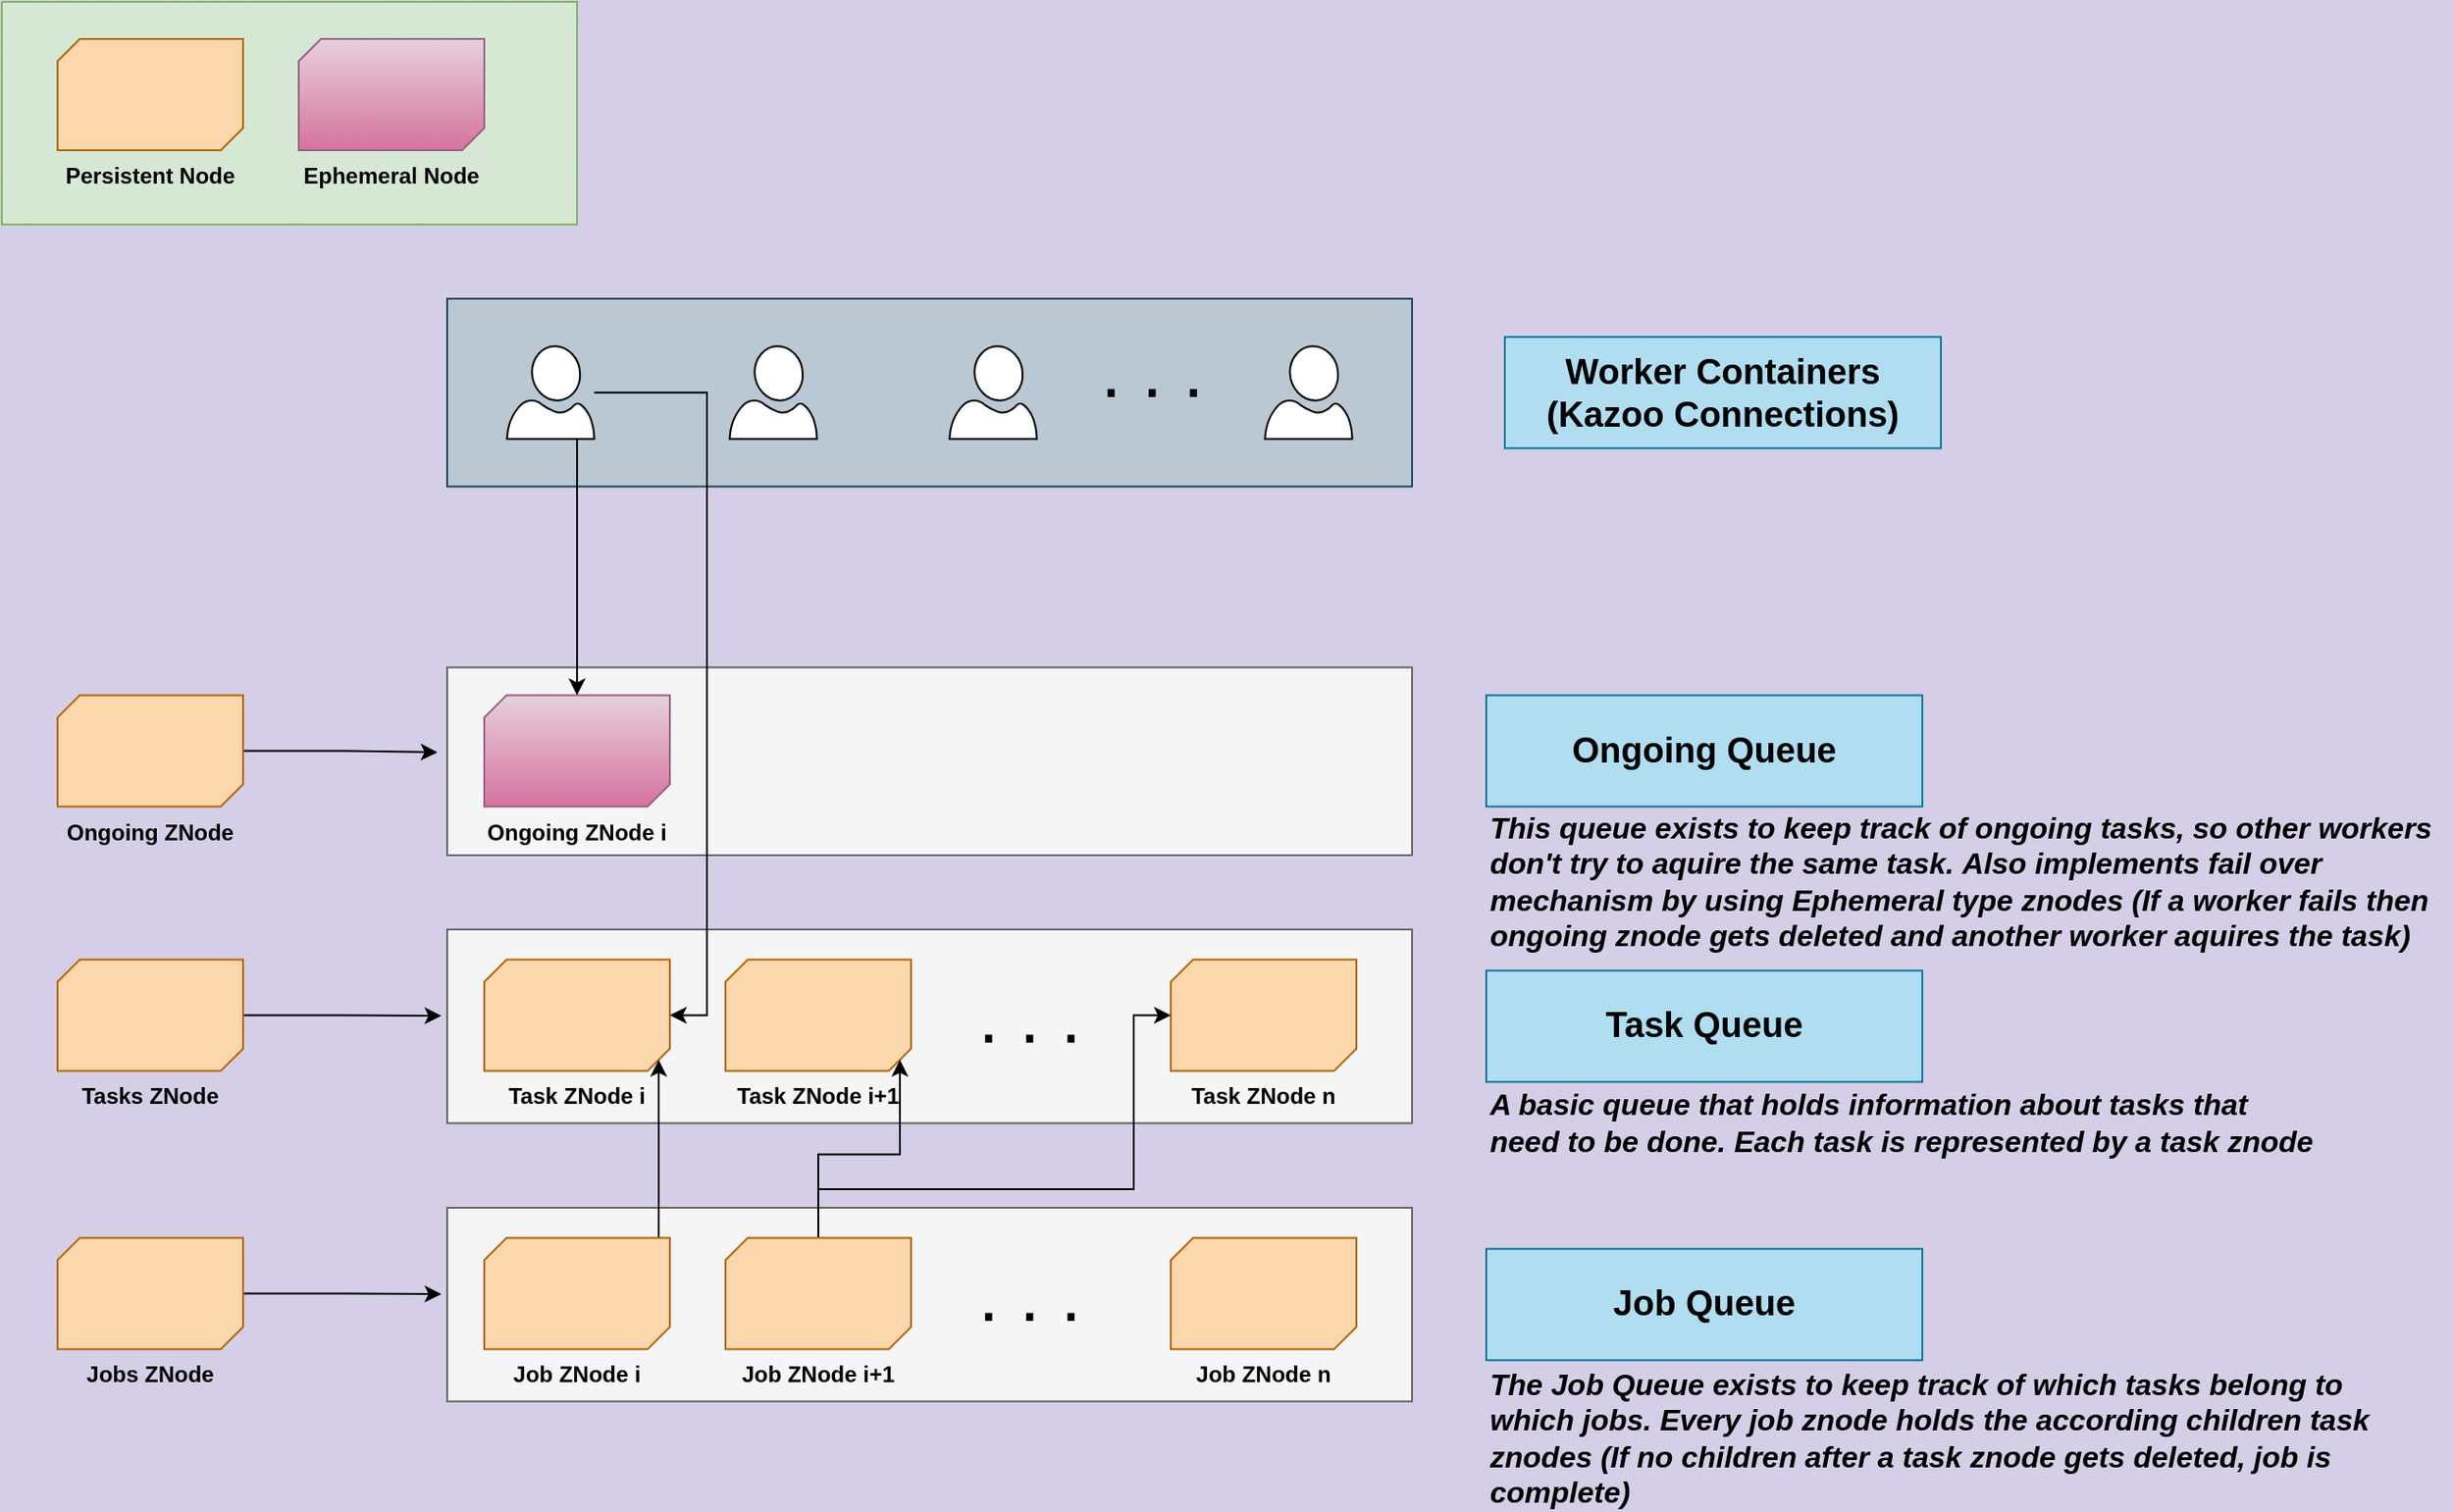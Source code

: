 <mxfile version="21.2.7" type="device">
  <diagram id="d1ab7348-05c3-a1e3-ca4d-12c340fd6b49" name="Page-1">
    <mxGraphModel dx="1434" dy="762" grid="1" gridSize="10" guides="1" tooltips="1" connect="1" arrows="1" fold="1" page="1" pageScale="1" pageWidth="1169" pageHeight="827" background="#D4CFE6" math="0" shadow="0">
      <root>
        <mxCell id="0" />
        <mxCell id="1" parent="0" />
        <mxCell id="DiIAxfdu-_vuo50x862I-40" value="" style="verticalLabelPosition=bottom;verticalAlign=top;html=1;shape=mxgraph.basic.patternFillRect;fillStyle=diag;step=5;fillStrokeWidth=0.2;fillStrokeColor=#dddddd;fillColor=#d5e8d4;strokeColor=#82b366;" parent="1" vertex="1">
          <mxGeometry width="310" height="120" as="geometry" />
        </mxCell>
        <mxCell id="DiIAxfdu-_vuo50x862I-39" value="" style="verticalLabelPosition=bottom;verticalAlign=top;html=1;shape=mxgraph.basic.rect;fillColor2=none;strokeWidth=1;size=20;indent=5;fillColor=#bac8d3;strokeColor=#23445d;" parent="1" vertex="1">
          <mxGeometry x="240" y="160" width="520" height="101.25" as="geometry" />
        </mxCell>
        <mxCell id="DiIAxfdu-_vuo50x862I-38" value="" style="verticalLabelPosition=bottom;verticalAlign=top;html=1;shape=mxgraph.basic.rect;fillColor2=none;strokeWidth=1;size=20;indent=5;fillColor=#f5f5f5;strokeColor=#666666;fontColor=#333333;" parent="1" vertex="1">
          <mxGeometry x="240" y="500" width="520" height="104.37" as="geometry" />
        </mxCell>
        <mxCell id="FZ6S4eCfbxHt4uczrpkN-168" value="&lt;b&gt;Task ZNode i&lt;/b&gt;" style="verticalLabelPosition=bottom;verticalAlign=top;html=1;shape=mxgraph.basic.diag_snip_rect;dx=6;whiteSpace=wrap;fillColor=#fad7ac;strokeColor=#b46504;" parent="1" vertex="1">
          <mxGeometry x="260" y="516.25" width="100" height="60" as="geometry" />
        </mxCell>
        <mxCell id="FZ6S4eCfbxHt4uczrpkN-169" value="&lt;b&gt;Task ZNode i+1&lt;/b&gt;" style="verticalLabelPosition=bottom;verticalAlign=top;html=1;shape=mxgraph.basic.diag_snip_rect;dx=6;whiteSpace=wrap;fillColor=#fad7ac;strokeColor=#b46504;" parent="1" vertex="1">
          <mxGeometry x="390" y="516.25" width="100" height="60" as="geometry" />
        </mxCell>
        <mxCell id="FZ6S4eCfbxHt4uczrpkN-172" value="&lt;font style=&quot;font-size: 40px;&quot;&gt;. . .&lt;/font&gt;" style="text;strokeColor=none;align=center;fillColor=none;html=1;verticalAlign=middle;whiteSpace=wrap;rounded=0;" parent="1" vertex="1">
          <mxGeometry x="498.5" y="543.75" width="110" height="5" as="geometry" />
        </mxCell>
        <mxCell id="FZ6S4eCfbxHt4uczrpkN-173" value="&lt;b&gt;Task ZNode n&lt;/b&gt;" style="verticalLabelPosition=bottom;verticalAlign=top;html=1;shape=mxgraph.basic.diag_snip_rect;dx=6;whiteSpace=wrap;fillColor=#fad7ac;strokeColor=#b46504;" parent="1" vertex="1">
          <mxGeometry x="630" y="516.25" width="100" height="60" as="geometry" />
        </mxCell>
        <mxCell id="AsADd6090BQjeJvSQ2Pt-13" style="edgeStyle=orthogonalEdgeStyle;rounded=0;orthogonalLoop=1;jettySize=auto;html=1;entryX=-0.006;entryY=0.446;entryDx=0;entryDy=0;entryPerimeter=0;" edge="1" parent="1" source="FZ6S4eCfbxHt4uczrpkN-191" target="DiIAxfdu-_vuo50x862I-38">
          <mxGeometry relative="1" as="geometry" />
        </mxCell>
        <mxCell id="FZ6S4eCfbxHt4uczrpkN-191" value="&lt;b&gt;Tasks ZNode&lt;/b&gt;" style="verticalLabelPosition=bottom;verticalAlign=top;html=1;shape=mxgraph.basic.diag_snip_rect;dx=6;whiteSpace=wrap;fillColor=#fad7ac;strokeColor=#b46504;" parent="1" vertex="1">
          <mxGeometry x="30" y="516.26" width="100" height="60" as="geometry" />
        </mxCell>
        <mxCell id="DiIAxfdu-_vuo50x862I-7" value="" style="verticalLabelPosition=bottom;verticalAlign=top;html=1;shape=mxgraph.basic.rect;fillColor2=none;strokeWidth=1;size=20;indent=5;fillColor=#f5f5f5;strokeColor=#666666;fontColor=#333333;" parent="1" vertex="1">
          <mxGeometry x="240" y="358.76" width="520" height="101.25" as="geometry" />
        </mxCell>
        <mxCell id="DiIAxfdu-_vuo50x862I-8" value="&lt;b&gt;Ongoing ZNode i&lt;/b&gt;" style="verticalLabelPosition=bottom;verticalAlign=top;html=1;shape=mxgraph.basic.diag_snip_rect;dx=6;whiteSpace=wrap;fillColor=#e6d0de;strokeColor=#996185;gradientColor=#d5739d;" parent="1" vertex="1">
          <mxGeometry x="260" y="373.76" width="100" height="60" as="geometry" />
        </mxCell>
        <mxCell id="AsADd6090BQjeJvSQ2Pt-12" style="edgeStyle=orthogonalEdgeStyle;rounded=0;orthogonalLoop=1;jettySize=auto;html=1;exitX=1;exitY=0.5;exitDx=0;exitDy=0;exitPerimeter=0;entryX=-0.01;entryY=0.452;entryDx=0;entryDy=0;entryPerimeter=0;" edge="1" parent="1" source="DiIAxfdu-_vuo50x862I-14" target="DiIAxfdu-_vuo50x862I-7">
          <mxGeometry relative="1" as="geometry" />
        </mxCell>
        <mxCell id="DiIAxfdu-_vuo50x862I-14" value="&lt;b&gt;Ongoing ZNode&lt;/b&gt;" style="verticalLabelPosition=bottom;verticalAlign=top;html=1;shape=mxgraph.basic.diag_snip_rect;dx=6;whiteSpace=wrap;fillColor=#fad7ac;strokeColor=#b46504;" parent="1" vertex="1">
          <mxGeometry x="30" y="373.76" width="100" height="60" as="geometry" />
        </mxCell>
        <mxCell id="AsADd6090BQjeJvSQ2Pt-18" style="edgeStyle=orthogonalEdgeStyle;rounded=0;orthogonalLoop=1;jettySize=auto;html=1;entryX=1;entryY=0.5;entryDx=0;entryDy=0;entryPerimeter=0;" edge="1" parent="1" source="DiIAxfdu-_vuo50x862I-17" target="FZ6S4eCfbxHt4uczrpkN-168">
          <mxGeometry relative="1" as="geometry">
            <Array as="points">
              <mxPoint x="380" y="211" />
              <mxPoint x="380" y="546" />
            </Array>
          </mxGeometry>
        </mxCell>
        <mxCell id="AsADd6090BQjeJvSQ2Pt-22" style="edgeStyle=orthogonalEdgeStyle;rounded=0;orthogonalLoop=1;jettySize=auto;html=1;entryX=0.5;entryY=0;entryDx=0;entryDy=0;entryPerimeter=0;" edge="1" parent="1" source="DiIAxfdu-_vuo50x862I-17" target="DiIAxfdu-_vuo50x862I-8">
          <mxGeometry relative="1" as="geometry">
            <Array as="points">
              <mxPoint x="310" y="270" />
              <mxPoint x="310" y="270" />
            </Array>
          </mxGeometry>
        </mxCell>
        <mxCell id="DiIAxfdu-_vuo50x862I-17" value="" style="sketch=0;aspect=fixed;pointerEvents=1;shadow=0;dashed=0;html=1;labelPosition=center;verticalLabelPosition=bottom;verticalAlign=top;align=center;shape=mxgraph.azure.user;" parent="1" vertex="1">
          <mxGeometry x="272.25" y="185.62" width="47" height="50" as="geometry" />
        </mxCell>
        <mxCell id="DiIAxfdu-_vuo50x862I-21" value="" style="sketch=0;aspect=fixed;pointerEvents=1;shadow=0;dashed=0;html=1;labelPosition=center;verticalLabelPosition=bottom;verticalAlign=top;align=center;shape=mxgraph.azure.user;" parent="1" vertex="1">
          <mxGeometry x="392.25" y="185.62" width="47" height="50" as="geometry" />
        </mxCell>
        <mxCell id="DiIAxfdu-_vuo50x862I-22" value="" style="sketch=0;aspect=fixed;pointerEvents=1;shadow=0;dashed=0;html=1;labelPosition=center;verticalLabelPosition=bottom;verticalAlign=top;align=center;shape=mxgraph.azure.user;" parent="1" vertex="1">
          <mxGeometry x="510.75" y="185.62" width="47" height="50" as="geometry" />
        </mxCell>
        <mxCell id="DiIAxfdu-_vuo50x862I-23" value="" style="sketch=0;aspect=fixed;pointerEvents=1;shadow=0;dashed=0;html=1;labelPosition=center;verticalLabelPosition=bottom;verticalAlign=top;align=center;shape=mxgraph.azure.user;" parent="1" vertex="1">
          <mxGeometry x="680.75" y="185.62" width="47" height="50" as="geometry" />
        </mxCell>
        <mxCell id="DiIAxfdu-_vuo50x862I-24" value="&lt;font style=&quot;font-size: 40px;&quot;&gt;. . .&lt;/font&gt;" style="text;strokeColor=none;align=center;fillColor=none;html=1;verticalAlign=middle;whiteSpace=wrap;rounded=0;" parent="1" vertex="1">
          <mxGeometry x="565.25" y="195.62" width="110" height="5" as="geometry" />
        </mxCell>
        <mxCell id="DiIAxfdu-_vuo50x862I-27" value="&lt;span style=&quot;font-size: 19px;&quot;&gt;&lt;b&gt;Worker Containers&lt;br&gt;(Kazoo Connections)&lt;br&gt;&lt;/b&gt;&lt;/span&gt;" style="text;strokeColor=#10739e;align=center;fillColor=#b1ddf0;html=1;verticalAlign=middle;whiteSpace=wrap;rounded=0;" parent="1" vertex="1">
          <mxGeometry x="810" y="180.62" width="235" height="60" as="geometry" />
        </mxCell>
        <mxCell id="DiIAxfdu-_vuo50x862I-28" value="&lt;span style=&quot;font-size: 19px;&quot;&gt;&lt;b&gt;Ongoing Queue&lt;br&gt;&lt;/b&gt;&lt;/span&gt;" style="text;strokeColor=#10739e;align=center;fillColor=#b1ddf0;html=1;verticalAlign=middle;whiteSpace=wrap;rounded=0;" parent="1" vertex="1">
          <mxGeometry x="800" y="373.76" width="235" height="60" as="geometry" />
        </mxCell>
        <mxCell id="DiIAxfdu-_vuo50x862I-29" value="&lt;span style=&quot;font-size: 19px;&quot;&gt;&lt;b&gt;Task Queue&lt;br&gt;&lt;/b&gt;&lt;/span&gt;" style="text;strokeColor=#10739e;align=center;fillColor=#b1ddf0;html=1;verticalAlign=middle;whiteSpace=wrap;rounded=0;" parent="1" vertex="1">
          <mxGeometry x="800" y="522.18" width="235" height="60" as="geometry" />
        </mxCell>
        <mxCell id="DiIAxfdu-_vuo50x862I-34" value="&lt;b&gt;Persistent Node&lt;/b&gt;" style="verticalLabelPosition=bottom;verticalAlign=top;html=1;shape=mxgraph.basic.diag_snip_rect;dx=6;whiteSpace=wrap;fillColor=#fad7ac;strokeColor=#b46504;" parent="1" vertex="1">
          <mxGeometry x="30" y="20" width="100" height="60" as="geometry" />
        </mxCell>
        <mxCell id="DiIAxfdu-_vuo50x862I-35" value="&lt;b&gt;Ephemeral Node&lt;/b&gt;" style="verticalLabelPosition=bottom;verticalAlign=top;html=1;shape=mxgraph.basic.diag_snip_rect;dx=6;whiteSpace=wrap;fillColor=#e6d0de;strokeColor=#996185;gradientColor=#d5739d;" parent="1" vertex="1">
          <mxGeometry x="160" y="20" width="100" height="60" as="geometry" />
        </mxCell>
        <mxCell id="AsADd6090BQjeJvSQ2Pt-1" value="" style="verticalLabelPosition=bottom;verticalAlign=top;html=1;shape=mxgraph.basic.rect;fillColor2=none;strokeWidth=1;size=20;indent=5;fillColor=#f5f5f5;strokeColor=#666666;fontColor=#333333;" vertex="1" parent="1">
          <mxGeometry x="240" y="650" width="520" height="104.37" as="geometry" />
        </mxCell>
        <mxCell id="AsADd6090BQjeJvSQ2Pt-9" style="edgeStyle=orthogonalEdgeStyle;rounded=0;orthogonalLoop=1;jettySize=auto;html=1;entryX=0;entryY=0;entryDx=94;entryDy=54;entryPerimeter=0;" edge="1" parent="1" source="AsADd6090BQjeJvSQ2Pt-3" target="FZ6S4eCfbxHt4uczrpkN-168">
          <mxGeometry relative="1" as="geometry">
            <Array as="points">
              <mxPoint x="354" y="640" />
              <mxPoint x="354" y="640" />
            </Array>
          </mxGeometry>
        </mxCell>
        <mxCell id="AsADd6090BQjeJvSQ2Pt-3" value="&lt;b&gt;Job ZNode i&lt;/b&gt;" style="verticalLabelPosition=bottom;verticalAlign=top;html=1;shape=mxgraph.basic.diag_snip_rect;dx=6;whiteSpace=wrap;fillColor=#fad7ac;strokeColor=#b46504;" vertex="1" parent="1">
          <mxGeometry x="260" y="666.25" width="100" height="60" as="geometry" />
        </mxCell>
        <mxCell id="AsADd6090BQjeJvSQ2Pt-10" style="edgeStyle=orthogonalEdgeStyle;rounded=0;orthogonalLoop=1;jettySize=auto;html=1;entryX=0;entryY=0;entryDx=94;entryDy=54;entryPerimeter=0;" edge="1" parent="1" source="AsADd6090BQjeJvSQ2Pt-4" target="FZ6S4eCfbxHt4uczrpkN-169">
          <mxGeometry relative="1" as="geometry" />
        </mxCell>
        <mxCell id="AsADd6090BQjeJvSQ2Pt-11" style="edgeStyle=orthogonalEdgeStyle;rounded=0;orthogonalLoop=1;jettySize=auto;html=1;entryX=0;entryY=0.5;entryDx=0;entryDy=0;entryPerimeter=0;" edge="1" parent="1" source="AsADd6090BQjeJvSQ2Pt-4" target="FZ6S4eCfbxHt4uczrpkN-173">
          <mxGeometry relative="1" as="geometry">
            <Array as="points">
              <mxPoint x="440" y="640" />
              <mxPoint x="610" y="640" />
              <mxPoint x="610" y="546" />
            </Array>
          </mxGeometry>
        </mxCell>
        <mxCell id="AsADd6090BQjeJvSQ2Pt-4" value="&lt;b&gt;Job ZNode i+1&lt;/b&gt;" style="verticalLabelPosition=bottom;verticalAlign=top;html=1;shape=mxgraph.basic.diag_snip_rect;dx=6;whiteSpace=wrap;fillColor=#fad7ac;strokeColor=#b46504;" vertex="1" parent="1">
          <mxGeometry x="390" y="666.25" width="100" height="60" as="geometry" />
        </mxCell>
        <mxCell id="AsADd6090BQjeJvSQ2Pt-5" value="&lt;font style=&quot;font-size: 40px;&quot;&gt;. . .&lt;/font&gt;" style="text;strokeColor=none;align=center;fillColor=none;html=1;verticalAlign=middle;whiteSpace=wrap;rounded=0;" vertex="1" parent="1">
          <mxGeometry x="498.5" y="693.75" width="110" height="5" as="geometry" />
        </mxCell>
        <mxCell id="AsADd6090BQjeJvSQ2Pt-6" value="&lt;b&gt;Job ZNode n&lt;/b&gt;" style="verticalLabelPosition=bottom;verticalAlign=top;html=1;shape=mxgraph.basic.diag_snip_rect;dx=6;whiteSpace=wrap;fillColor=#fad7ac;strokeColor=#b46504;" vertex="1" parent="1">
          <mxGeometry x="630" y="666.25" width="100" height="60" as="geometry" />
        </mxCell>
        <mxCell id="AsADd6090BQjeJvSQ2Pt-15" style="edgeStyle=orthogonalEdgeStyle;rounded=0;orthogonalLoop=1;jettySize=auto;html=1;exitX=1;exitY=0.5;exitDx=0;exitDy=0;exitPerimeter=0;entryX=-0.006;entryY=0.446;entryDx=0;entryDy=0;entryPerimeter=0;" edge="1" parent="1" source="AsADd6090BQjeJvSQ2Pt-7" target="AsADd6090BQjeJvSQ2Pt-1">
          <mxGeometry relative="1" as="geometry" />
        </mxCell>
        <mxCell id="AsADd6090BQjeJvSQ2Pt-7" value="&lt;b&gt;Jobs ZNode&lt;/b&gt;" style="verticalLabelPosition=bottom;verticalAlign=top;html=1;shape=mxgraph.basic.diag_snip_rect;dx=6;whiteSpace=wrap;fillColor=#fad7ac;strokeColor=#b46504;" vertex="1" parent="1">
          <mxGeometry x="30" y="666.26" width="100" height="60" as="geometry" />
        </mxCell>
        <mxCell id="AsADd6090BQjeJvSQ2Pt-8" value="&lt;span style=&quot;font-size: 19px;&quot;&gt;&lt;b&gt;Job Queue&lt;br&gt;&lt;/b&gt;&lt;/span&gt;" style="text;strokeColor=#10739e;align=center;fillColor=#b1ddf0;html=1;verticalAlign=middle;whiteSpace=wrap;rounded=0;" vertex="1" parent="1">
          <mxGeometry x="800" y="672.18" width="235" height="60" as="geometry" />
        </mxCell>
        <mxCell id="AsADd6090BQjeJvSQ2Pt-19" value="&lt;font style=&quot;font-size: 16px;&quot;&gt;&lt;i&gt;&lt;b&gt;This queue exists to keep track of ongoing tasks, so other workers don&#39;t try to aquire the same task.&amp;nbsp;&lt;/b&gt;&lt;/i&gt;&lt;i style=&quot;background-color: initial;&quot;&gt;&lt;b&gt;Also implements fail over mechanism by using Ephemeral type znodes (If a worker fails then ongoing znode gets deleted and another worker aquires the task)&lt;/b&gt;&lt;/i&gt;&lt;i&gt;&lt;b&gt;&lt;br&gt;&lt;/b&gt;&lt;/i&gt;&lt;/font&gt;" style="text;strokeColor=none;align=left;fillColor=none;html=1;verticalAlign=middle;whiteSpace=wrap;rounded=0;" vertex="1" parent="1">
          <mxGeometry x="800" y="440" width="520" height="68.75" as="geometry" />
        </mxCell>
        <mxCell id="AsADd6090BQjeJvSQ2Pt-20" value="&lt;font style=&quot;font-size: 16px;&quot;&gt;&lt;i&gt;&lt;b&gt;The Job Queue exists to keep track of which tasks belong to which jobs. Every job znode holds the according&lt;/b&gt;&lt;/i&gt;&lt;i style=&quot;border-color: var(--border-color);&quot;&gt;&lt;b style=&quot;border-color: var(--border-color);&quot;&gt;&amp;nbsp;children&amp;nbsp;&lt;/b&gt;&lt;/i&gt;&lt;i&gt;&lt;b&gt;task znodes (If no children after a task znode gets deleted, job is complete)&lt;br&gt;&lt;/b&gt;&lt;/i&gt;&lt;/font&gt;" style="text;strokeColor=none;align=left;fillColor=none;html=1;verticalAlign=middle;whiteSpace=wrap;rounded=0;" vertex="1" parent="1">
          <mxGeometry x="800" y="740" width="490" height="68.75" as="geometry" />
        </mxCell>
        <mxCell id="AsADd6090BQjeJvSQ2Pt-21" value="&lt;font style=&quot;font-size: 16px;&quot;&gt;&lt;i&gt;&lt;b&gt;A basic queue that holds information about tasks that need to be done. Each task is represented by a task znode&lt;br&gt;&lt;/b&gt;&lt;/i&gt;&lt;/font&gt;" style="text;strokeColor=none;align=left;fillColor=none;html=1;verticalAlign=middle;whiteSpace=wrap;rounded=0;" vertex="1" parent="1">
          <mxGeometry x="800" y="570" width="450" height="68.75" as="geometry" />
        </mxCell>
      </root>
    </mxGraphModel>
  </diagram>
</mxfile>
